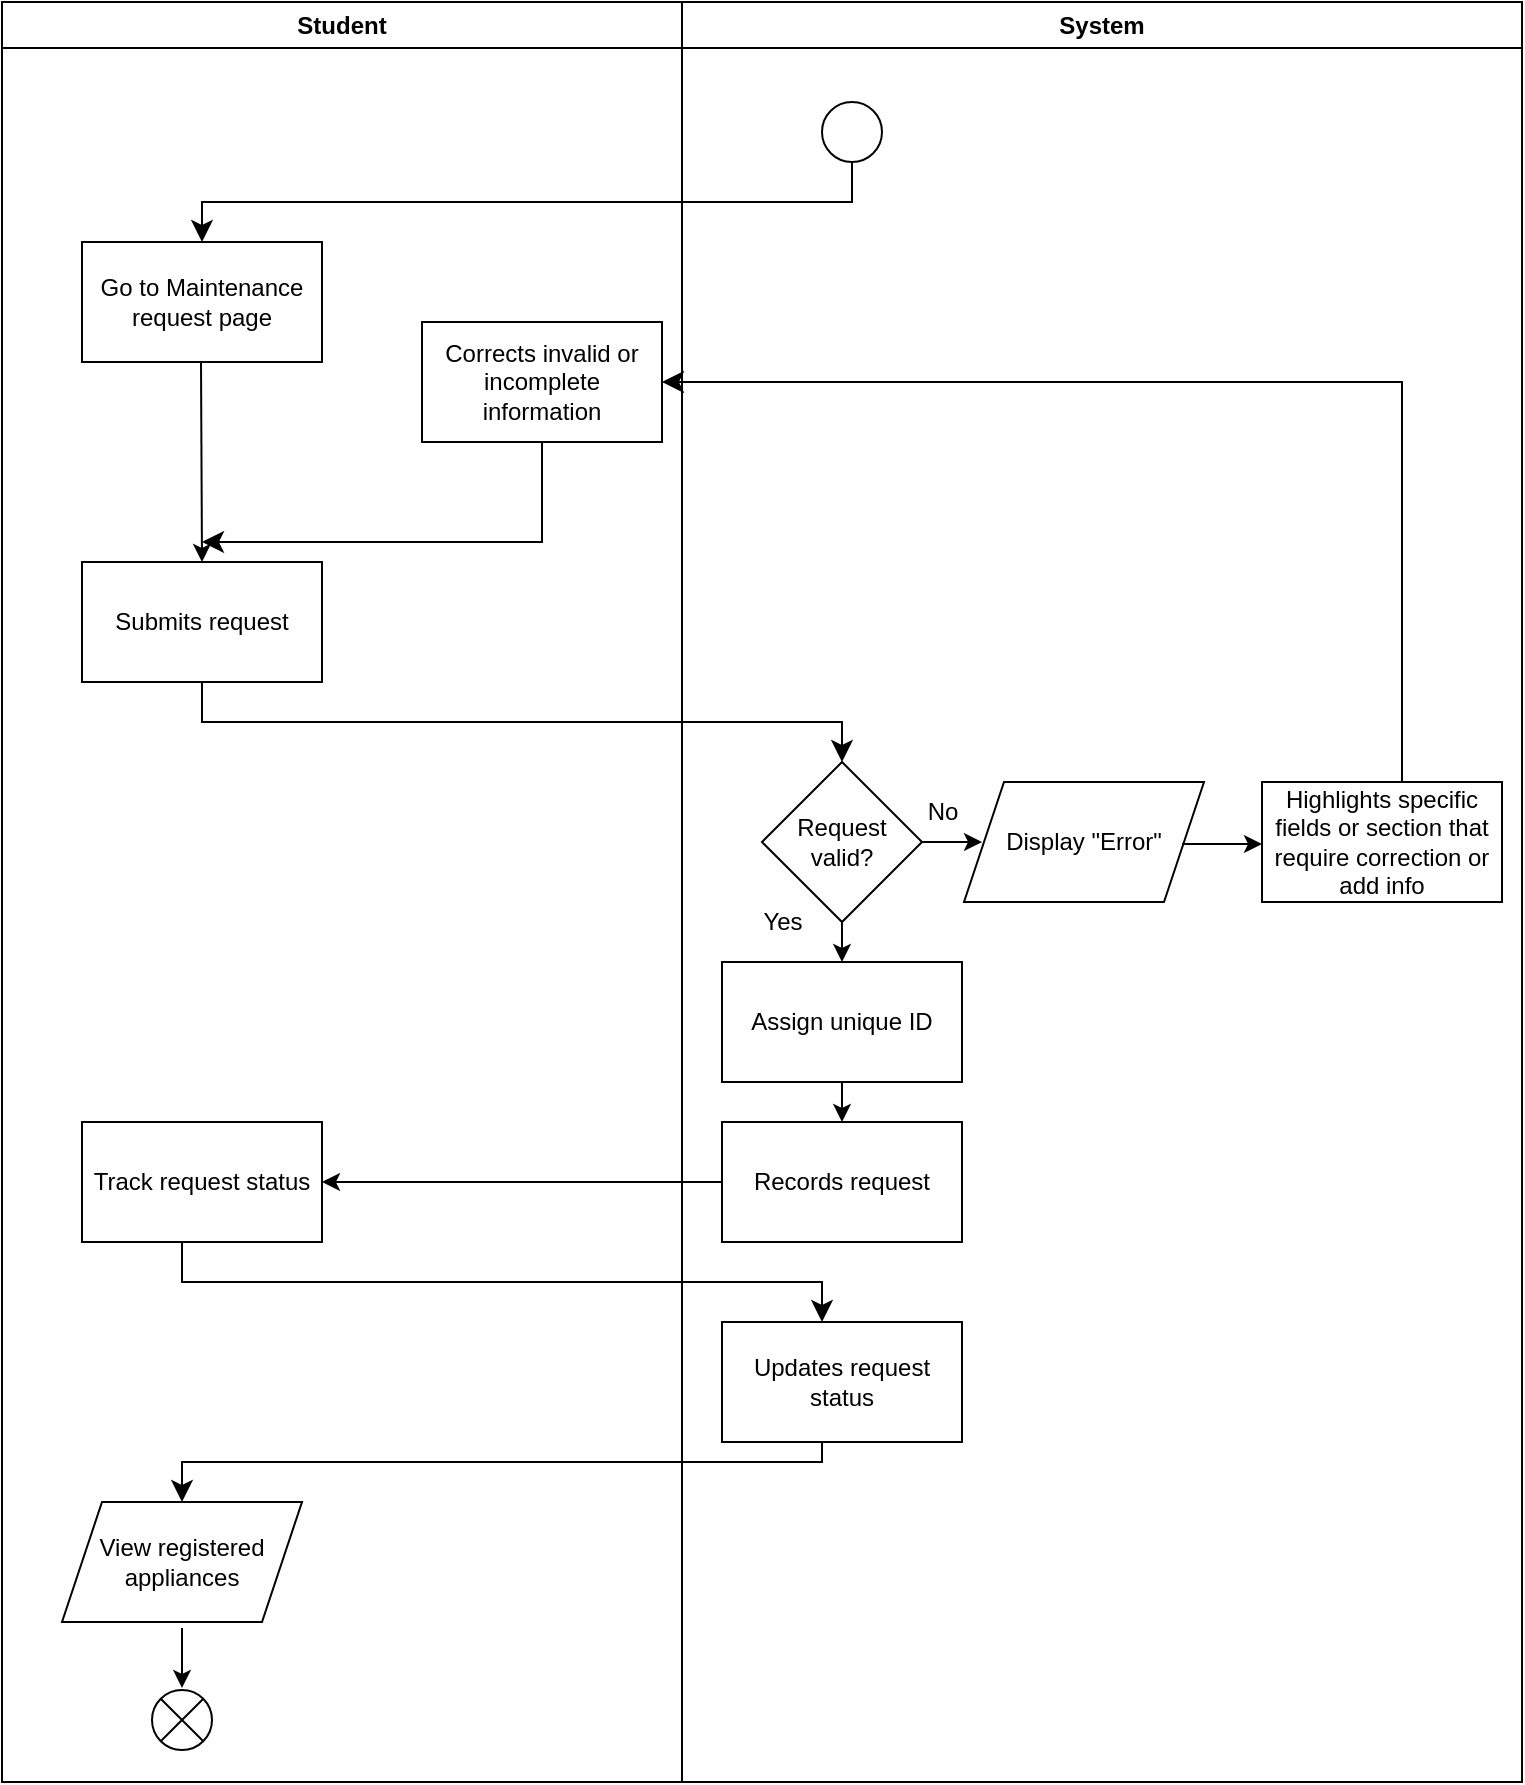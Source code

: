 <mxfile>
    <diagram id="kTjOcTRYKYqp2_lVGE7A" name="Page-1">
        <mxGraphModel dx="457" dy="725" grid="1" gridSize="10" guides="1" tooltips="1" connect="1" arrows="1" fold="1" page="1" pageScale="1" pageWidth="850" pageHeight="1100" math="0" shadow="0">
            <root>
                <mxCell id="0"/>
                <mxCell id="1" parent="0"/>
                <mxCell id="2" value="" style="ellipse;" vertex="1" parent="1">
                    <mxGeometry x="630" y="50" width="30" height="30" as="geometry"/>
                </mxCell>
                <mxCell id="3" value="" style="edgeStyle=elbowEdgeStyle;elbow=vertical;endArrow=classic;html=1;curved=0;rounded=0;endSize=8;startSize=8;" edge="1" parent="1" target="4">
                    <mxGeometry width="50" height="50" relative="1" as="geometry">
                        <mxPoint x="645" y="80" as="sourcePoint"/>
                        <mxPoint x="320" y="120" as="targetPoint"/>
                    </mxGeometry>
                </mxCell>
                <mxCell id="4" value="Go to Maintenance request page" style="rounded=0;whiteSpace=wrap;html=1;" vertex="1" parent="1">
                    <mxGeometry x="260" y="120" width="120" height="60" as="geometry"/>
                </mxCell>
                <mxCell id="5" value="" style="endArrow=classic;html=1;entryX=0.5;entryY=0;entryDx=0;entryDy=0;" edge="1" parent="1" target="8">
                    <mxGeometry width="50" height="50" relative="1" as="geometry">
                        <mxPoint x="319.5" y="180" as="sourcePoint"/>
                        <mxPoint x="319.5" y="200" as="targetPoint"/>
                    </mxGeometry>
                </mxCell>
                <mxCell id="8" value="Submits request" style="rounded=0;whiteSpace=wrap;html=1;" vertex="1" parent="1">
                    <mxGeometry x="260" y="280" width="120" height="60" as="geometry"/>
                </mxCell>
                <mxCell id="9" value="" style="edgeStyle=elbowEdgeStyle;elbow=vertical;endArrow=classic;html=1;curved=0;rounded=0;endSize=8;startSize=8;" edge="1" parent="1">
                    <mxGeometry width="50" height="50" relative="1" as="geometry">
                        <mxPoint x="320" y="340" as="sourcePoint"/>
                        <mxPoint x="640" y="380" as="targetPoint"/>
                    </mxGeometry>
                </mxCell>
                <mxCell id="10" value="Request valid?" style="rhombus;whiteSpace=wrap;html=1;" vertex="1" parent="1">
                    <mxGeometry x="600" y="380" width="80" height="80" as="geometry"/>
                </mxCell>
                <mxCell id="11" value="" style="endArrow=classic;html=1;" edge="1" parent="1">
                    <mxGeometry width="50" height="50" relative="1" as="geometry">
                        <mxPoint x="640" y="460" as="sourcePoint"/>
                        <mxPoint x="640" y="480" as="targetPoint"/>
                    </mxGeometry>
                </mxCell>
                <mxCell id="12" value="Assign unique ID" style="rounded=0;whiteSpace=wrap;html=1;" vertex="1" parent="1">
                    <mxGeometry x="580" y="480" width="120" height="60" as="geometry"/>
                </mxCell>
                <mxCell id="13" value="Yes" style="text;html=1;align=center;verticalAlign=middle;resizable=0;points=[];autosize=1;strokeColor=none;fillColor=none;" vertex="1" parent="1">
                    <mxGeometry x="590" y="445" width="40" height="30" as="geometry"/>
                </mxCell>
                <mxCell id="14" value="" style="endArrow=classic;html=1;" edge="1" parent="1">
                    <mxGeometry width="50" height="50" relative="1" as="geometry">
                        <mxPoint x="640" y="540" as="sourcePoint"/>
                        <mxPoint x="640" y="560" as="targetPoint"/>
                    </mxGeometry>
                </mxCell>
                <mxCell id="15" value="Records request" style="rounded=0;whiteSpace=wrap;html=1;" vertex="1" parent="1">
                    <mxGeometry x="580" y="560" width="120" height="60" as="geometry"/>
                </mxCell>
                <mxCell id="16" value="" style="edgeStyle=elbowEdgeStyle;elbow=vertical;endArrow=classic;html=1;curved=0;rounded=0;endSize=8;startSize=8;entryX=0.5;entryY=0;entryDx=0;entryDy=0;" edge="1" parent="1" target="17">
                    <mxGeometry width="50" height="50" relative="1" as="geometry">
                        <mxPoint x="630" y="710" as="sourcePoint"/>
                        <mxPoint x="305" y="790" as="targetPoint"/>
                    </mxGeometry>
                </mxCell>
                <mxCell id="18" value="" style="endArrow=classic;html=1;startArrow=none;" edge="1" parent="1" source="17">
                    <mxGeometry width="50" height="50" relative="1" as="geometry">
                        <mxPoint x="308" y="789" as="sourcePoint"/>
                        <mxPoint x="308" y="809" as="targetPoint"/>
                    </mxGeometry>
                </mxCell>
                <mxCell id="19" value="" style="endArrow=classic;html=1;" edge="1" parent="1">
                    <mxGeometry width="50" height="50" relative="1" as="geometry">
                        <mxPoint x="680" y="420" as="sourcePoint"/>
                        <mxPoint x="710" y="420" as="targetPoint"/>
                    </mxGeometry>
                </mxCell>
                <mxCell id="20" value="No" style="text;html=1;align=center;verticalAlign=middle;resizable=0;points=[];autosize=1;strokeColor=none;fillColor=none;" vertex="1" parent="1">
                    <mxGeometry x="670" y="390" width="40" height="30" as="geometry"/>
                </mxCell>
                <mxCell id="21" value="Display &quot;Error&quot;" style="shape=parallelogram;perimeter=parallelogramPerimeter;whiteSpace=wrap;html=1;fixedSize=1;" vertex="1" parent="1">
                    <mxGeometry x="701" y="390" width="120" height="60" as="geometry"/>
                </mxCell>
                <mxCell id="22" value="" style="endArrow=classic;html=1;" edge="1" parent="1">
                    <mxGeometry width="50" height="50" relative="1" as="geometry">
                        <mxPoint x="810" y="421" as="sourcePoint"/>
                        <mxPoint x="850" y="421" as="targetPoint"/>
                    </mxGeometry>
                </mxCell>
                <mxCell id="23" value="" style="edgeStyle=elbowEdgeStyle;elbow=vertical;endArrow=classic;html=1;curved=0;rounded=0;endSize=8;startSize=8;" edge="1" parent="1">
                    <mxGeometry width="50" height="50" relative="1" as="geometry">
                        <mxPoint x="920" y="390" as="sourcePoint"/>
                        <mxPoint x="550" y="190" as="targetPoint"/>
                        <Array as="points">
                            <mxPoint x="640" y="190"/>
                        </Array>
                    </mxGeometry>
                </mxCell>
                <mxCell id="24" value="Corrects invalid or incomplete information" style="rounded=0;whiteSpace=wrap;html=1;" vertex="1" parent="1">
                    <mxGeometry x="430" y="160" width="120" height="60" as="geometry"/>
                </mxCell>
                <mxCell id="25" value="" style="edgeStyle=elbowEdgeStyle;elbow=vertical;endArrow=classic;html=1;curved=0;rounded=0;endSize=8;startSize=8;" edge="1" parent="1">
                    <mxGeometry width="50" height="50" relative="1" as="geometry">
                        <mxPoint x="490" y="220" as="sourcePoint"/>
                        <mxPoint x="320" y="270" as="targetPoint"/>
                        <Array as="points">
                            <mxPoint x="410" y="270"/>
                        </Array>
                    </mxGeometry>
                </mxCell>
                <mxCell id="26" value="" style="shape=sumEllipse;perimeter=ellipsePerimeter;whiteSpace=wrap;html=1;backgroundOutline=1;" vertex="1" parent="1">
                    <mxGeometry x="295" y="844" width="30" height="30" as="geometry"/>
                </mxCell>
                <mxCell id="27" value="" style="endArrow=classic;html=1;" edge="1" parent="1">
                    <mxGeometry width="50" height="50" relative="1" as="geometry">
                        <mxPoint x="580" y="590" as="sourcePoint"/>
                        <mxPoint x="380" y="590" as="targetPoint"/>
                    </mxGeometry>
                </mxCell>
                <mxCell id="28" value="Track request status" style="rounded=0;whiteSpace=wrap;html=1;" vertex="1" parent="1">
                    <mxGeometry x="260" y="560" width="120" height="60" as="geometry"/>
                </mxCell>
                <mxCell id="29" value="" style="edgeStyle=elbowEdgeStyle;elbow=vertical;endArrow=classic;html=1;curved=0;rounded=0;endSize=8;startSize=8;" edge="1" parent="1">
                    <mxGeometry width="50" height="50" relative="1" as="geometry">
                        <mxPoint x="310" y="620" as="sourcePoint"/>
                        <mxPoint x="630" y="660" as="targetPoint"/>
                    </mxGeometry>
                </mxCell>
                <mxCell id="30" value="Updates request status" style="rounded=0;whiteSpace=wrap;html=1;" vertex="1" parent="1">
                    <mxGeometry x="580" y="660" width="120" height="60" as="geometry"/>
                </mxCell>
                <mxCell id="31" value="" style="endArrow=none;html=1;" edge="1" parent="1" target="17">
                    <mxGeometry width="50" height="50" relative="1" as="geometry">
                        <mxPoint x="308" y="789" as="sourcePoint"/>
                        <mxPoint x="308" y="809" as="targetPoint"/>
                    </mxGeometry>
                </mxCell>
                <mxCell id="17" value="View registered appliances" style="shape=parallelogram;perimeter=parallelogramPerimeter;whiteSpace=wrap;html=1;fixedSize=1;" vertex="1" parent="1">
                    <mxGeometry x="250" y="750" width="120" height="60" as="geometry"/>
                </mxCell>
                <mxCell id="33" value="" style="endArrow=classic;html=1;" edge="1" parent="1">
                    <mxGeometry width="50" height="50" relative="1" as="geometry">
                        <mxPoint x="310" y="813" as="sourcePoint"/>
                        <mxPoint x="310" y="843" as="targetPoint"/>
                    </mxGeometry>
                </mxCell>
                <mxCell id="34" value="Highlights specific fields or section that require correction or add info" style="rounded=0;whiteSpace=wrap;html=1;" vertex="1" parent="1">
                    <mxGeometry x="850" y="390" width="120" height="60" as="geometry"/>
                </mxCell>
                <mxCell id="35" value="Student" style="swimlane;whiteSpace=wrap;html=1;" vertex="1" parent="1">
                    <mxGeometry x="220" width="340" height="890" as="geometry"/>
                </mxCell>
                <mxCell id="36" value="System" style="swimlane;whiteSpace=wrap;html=1;" vertex="1" parent="1">
                    <mxGeometry x="560" width="420" height="890" as="geometry"/>
                </mxCell>
            </root>
        </mxGraphModel>
    </diagram>
</mxfile>